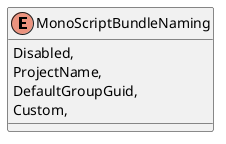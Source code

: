@startuml
enum MonoScriptBundleNaming {
    Disabled,
    ProjectName,
    DefaultGroupGuid,
    Custom,
}
@enduml
